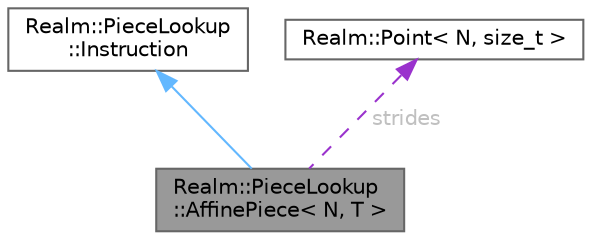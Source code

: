 digraph "Realm::PieceLookup::AffinePiece&lt; N, T &gt;"
{
 // LATEX_PDF_SIZE
  bgcolor="transparent";
  edge [fontname=Helvetica,fontsize=10,labelfontname=Helvetica,labelfontsize=10];
  node [fontname=Helvetica,fontsize=10,shape=box,height=0.2,width=0.4];
  Node1 [id="Node000001",label="Realm::PieceLookup\l::AffinePiece\< N, T \>",height=0.2,width=0.4,color="gray40", fillcolor="grey60", style="filled", fontcolor="black",tooltip=" "];
  Node2 -> Node1 [id="edge1_Node000001_Node000002",dir="back",color="steelblue1",style="solid",tooltip=" "];
  Node2 [id="Node000002",label="Realm::PieceLookup\l::Instruction",height=0.2,width=0.4,color="gray40", fillcolor="white", style="filled",URL="$structRealm_1_1PieceLookup_1_1Instruction.html",tooltip=" "];
  Node3 -> Node1 [id="edge2_Node000001_Node000003",dir="back",color="darkorchid3",style="dashed",tooltip=" ",label=" strides",fontcolor="grey" ];
  Node3 [id="Node000003",label="Realm::Point\< N, size_t \>",height=0.2,width=0.4,color="gray40", fillcolor="white", style="filled",URL="$structRealm_1_1Point.html",tooltip=" "];
}
